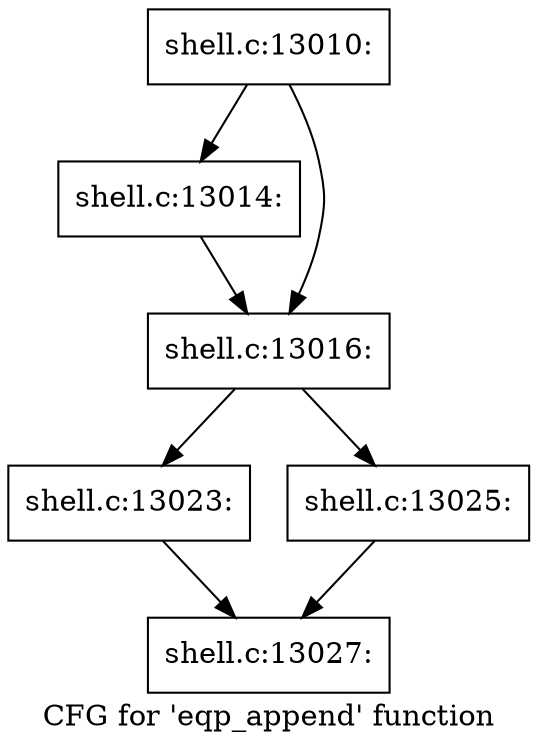 digraph "CFG for 'eqp_append' function" {
	label="CFG for 'eqp_append' function";

	Node0x5602772a8920 [shape=record,label="{shell.c:13010:}"];
	Node0x5602772a8920 -> Node0x5602772b0100;
	Node0x5602772a8920 -> Node0x5602772b0150;
	Node0x5602772b0100 [shape=record,label="{shell.c:13014:}"];
	Node0x5602772b0100 -> Node0x5602772b0150;
	Node0x5602772b0150 [shape=record,label="{shell.c:13016:}"];
	Node0x5602772b0150 -> Node0x5602772b0ba0;
	Node0x5602772b0150 -> Node0x5602772b22b0;
	Node0x5602772b0ba0 [shape=record,label="{shell.c:13023:}"];
	Node0x5602772b0ba0 -> Node0x5602772b2260;
	Node0x5602772b22b0 [shape=record,label="{shell.c:13025:}"];
	Node0x5602772b22b0 -> Node0x5602772b2260;
	Node0x5602772b2260 [shape=record,label="{shell.c:13027:}"];
}

